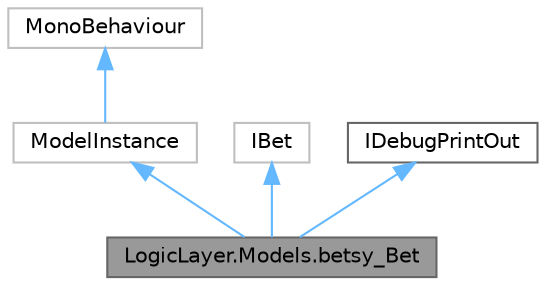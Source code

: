 digraph "LogicLayer.Models.betsy_Bet"
{
 // LATEX_PDF_SIZE
  bgcolor="transparent";
  edge [fontname=Helvetica,fontsize=10,labelfontname=Helvetica,labelfontsize=10];
  node [fontname=Helvetica,fontsize=10,shape=box,height=0.2,width=0.4];
  Node1 [id="Node000001",label="LogicLayer.Models.betsy_Bet",height=0.2,width=0.4,color="gray40", fillcolor="grey60", style="filled", fontcolor="black",tooltip="Part of the wagering contract, this is to yet fully implement."];
  Node2 -> Node1 [id="edge1_Node000001_Node000002",dir="back",color="steelblue1",style="solid",tooltip=" "];
  Node2 [id="Node000002",label="ModelInstance",height=0.2,width=0.4,color="grey75", fillcolor="white", style="filled",URL="$class_dojo_1_1_model_instance.html",tooltip=" "];
  Node3 -> Node2 [id="edge2_Node000002_Node000003",dir="back",color="steelblue1",style="solid",tooltip=" "];
  Node3 [id="Node000003",label="MonoBehaviour",height=0.2,width=0.4,color="grey75", fillcolor="white", style="filled",tooltip=" "];
  Node4 -> Node1 [id="edge3_Node000001_Node000004",dir="back",color="steelblue1",style="solid",tooltip=" "];
  Node4 [id="Node000004",label="IBet",height=0.2,width=0.4,color="grey75", fillcolor="white", style="filled",URL="$interface_logic_layer_1_1_models_1_1_i_bet.html",tooltip=" "];
  Node5 -> Node1 [id="edge4_Node000001_Node000005",dir="back",color="steelblue1",style="solid",tooltip=" "];
  Node5 [id="Node000005",label="IDebugPrintOut",height=0.2,width=0.4,color="gray40", fillcolor="white", style="filled",URL="$interface_i_debug_print_out.html",tooltip="interface for mass debugging of a class"];
}
